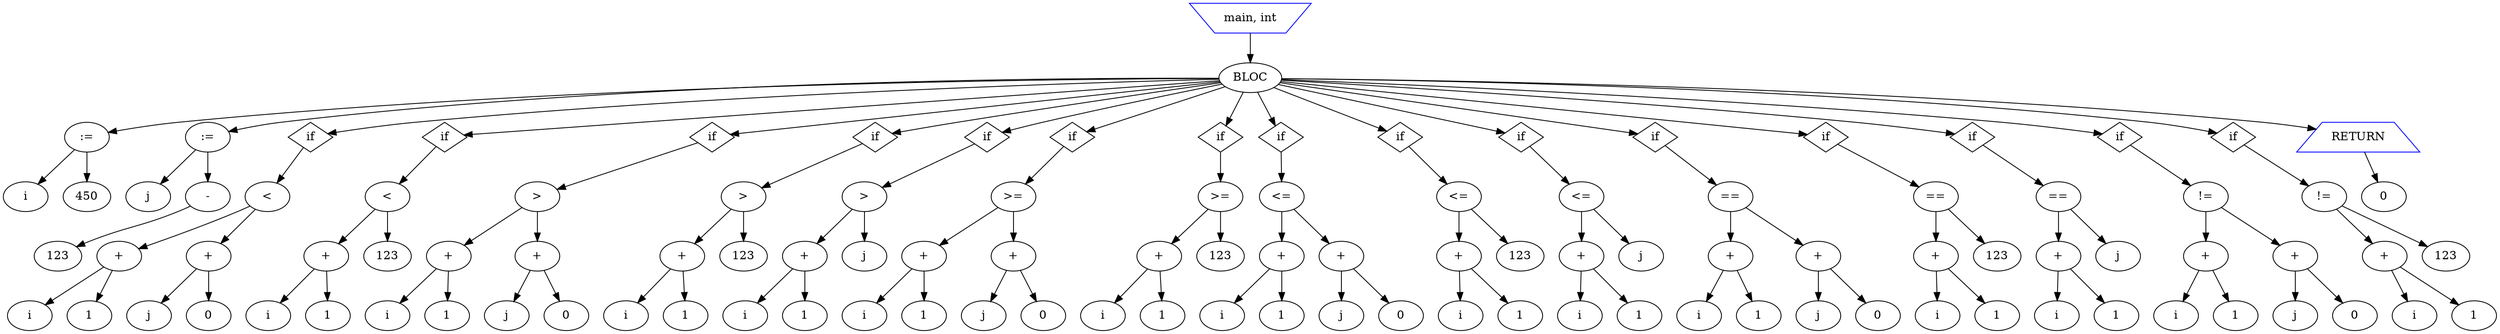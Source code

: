 digraph mon_programme {

node1 [label="main, int" shape=invtrapezium color=blue]
node2 [label=BLOC]
node3 [label=":="]
node4 [label=i]
node5 [label=450]
node6 [label=":="]
node7 [label=j]
node8 [label="-" ]
node9 [label=123]
node10 [label=if shape=diamond]
node11 [label="<"]
node12 [label="+"]
node13 [label=i]
node14 [label=1]
node15 [label="+"]
node16 [label=j]
node17 [label=0]
node18 [label=if shape=diamond]
node19 [label="<"]
node20 [label="+"]
node21 [label=i]
node22 [label=1]
node23 [label=123]
node24 [label=if shape=diamond]
node25 [label=">"]
node26 [label="+"]
node27 [label=i]
node28 [label=1]
node29 [label="+"]
node30 [label=j]
node31 [label=0]
node32 [label=if shape=diamond]
node33 [label=">"]
node34 [label="+"]
node35 [label=i]
node36 [label=1]
node37 [label=123]
node38 [label=if shape=diamond]
node39 [label=">"]
node40 [label="+"]
node41 [label=i]
node42 [label=1]
node43 [label=j]
node44 [label=if shape=diamond]
node45 [label=">="]
node46 [label="+"]
node47 [label=i]
node48 [label=1]
node49 [label="+"]
node50 [label=j]
node51 [label=0]
node52 [label=if shape=diamond]
node53 [label=">="]
node54 [label="+"]
node55 [label=i]
node56 [label=1]
node57 [label=123]
node58 [label=if shape=diamond]
node59 [label="<="]
node60 [label="+"]
node61 [label=i]
node62 [label=1]
node63 [label="+"]
node64 [label=j]
node65 [label=0]
node66 [label=if shape=diamond]
node67 [label="<="]
node68 [label="+"]
node69 [label=i]
node70 [label=1]
node71 [label=123]
node72 [label=if shape=diamond]
node73 [label="<="]
node74 [label="+"]
node75 [label=i]
node76 [label=1]
node77 [label=j]
node78 [label=if shape=diamond]
node79 [label="=="]
node80 [label="+"]
node81 [label=i]
node82 [label=1]
node83 [label="+"]
node84 [label=j]
node85 [label=0]
node86 [label=if shape=diamond]
node87 [label="=="]
node88 [label="+"]
node89 [label=i]
node90 [label=1]
node91 [label=123]
node92 [label=if shape=diamond]
node93 [label="=="]
node94 [label="+"]
node95 [label=i]
node96 [label=1]
node97 [label=j]
node98 [label=if shape=diamond]
node99 [label="!="]
node100 [label="+"]
node101 [label=i]
node102 [label=1]
node103 [label="+"]
node104 [label=j]
node105 [label=0]
node106 [label=if shape=diamond]
node107 [label="!="]
node108 [label="+"]
node109 [label=i]
node110 [label=1]
node111 [label=123]
node112 [label=RETURN shape=trapezium color=blue]
node113 [label=0]
node1->node2;
node2->node3;
node3->node4;
node3->node5;
node2->node6;
node6->node7;
node6->node8;
node8->node9;
node2->node10;
node10->node11;
node11->node12;
node12->node13;
node12->node14;
node11->node15;
node15->node16;
node15->node17;
node2->node18;
node18->node19;
node19->node20;
node20->node21;
node20->node22;
node19->node23;
node2->node24;
node24->node25;
node25->node26;
node26->node27;
node26->node28;
node25->node29;
node29->node30;
node29->node31;
node2->node32;
node32->node33;
node33->node34;
node34->node35;
node34->node36;
node33->node37;
node2->node38;
node38->node39;
node39->node40;
node40->node41;
node40->node42;
node39->node43;
node2->node44;
node44->node45;
node45->node46;
node46->node47;
node46->node48;
node45->node49;
node49->node50;
node49->node51;
node2->node52;
node52->node53;
node53->node54;
node54->node55;
node54->node56;
node53->node57;
node2->node58;
node58->node59;
node59->node60;
node60->node61;
node60->node62;
node59->node63;
node63->node64;
node63->node65;
node2->node66;
node66->node67;
node67->node68;
node68->node69;
node68->node70;
node67->node71;
node2->node72;
node72->node73;
node73->node74;
node74->node75;
node74->node76;
node73->node77;
node2->node78;
node78->node79;
node79->node80;
node80->node81;
node80->node82;
node79->node83;
node83->node84;
node83->node85;
node2->node86;
node86->node87;
node87->node88;
node88->node89;
node88->node90;
node87->node91;
node2->node92;
node92->node93;
node93->node94;
node94->node95;
node94->node96;
node93->node97;
node2->node98;
node98->node99;
node99->node100;
node100->node101;
node100->node102;
node99->node103;
node103->node104;
node103->node105;
node2->node106;
node106->node107;
node107->node108;
node108->node109;
node108->node110;
node107->node111;
node2->node112;
node112->node113;
}